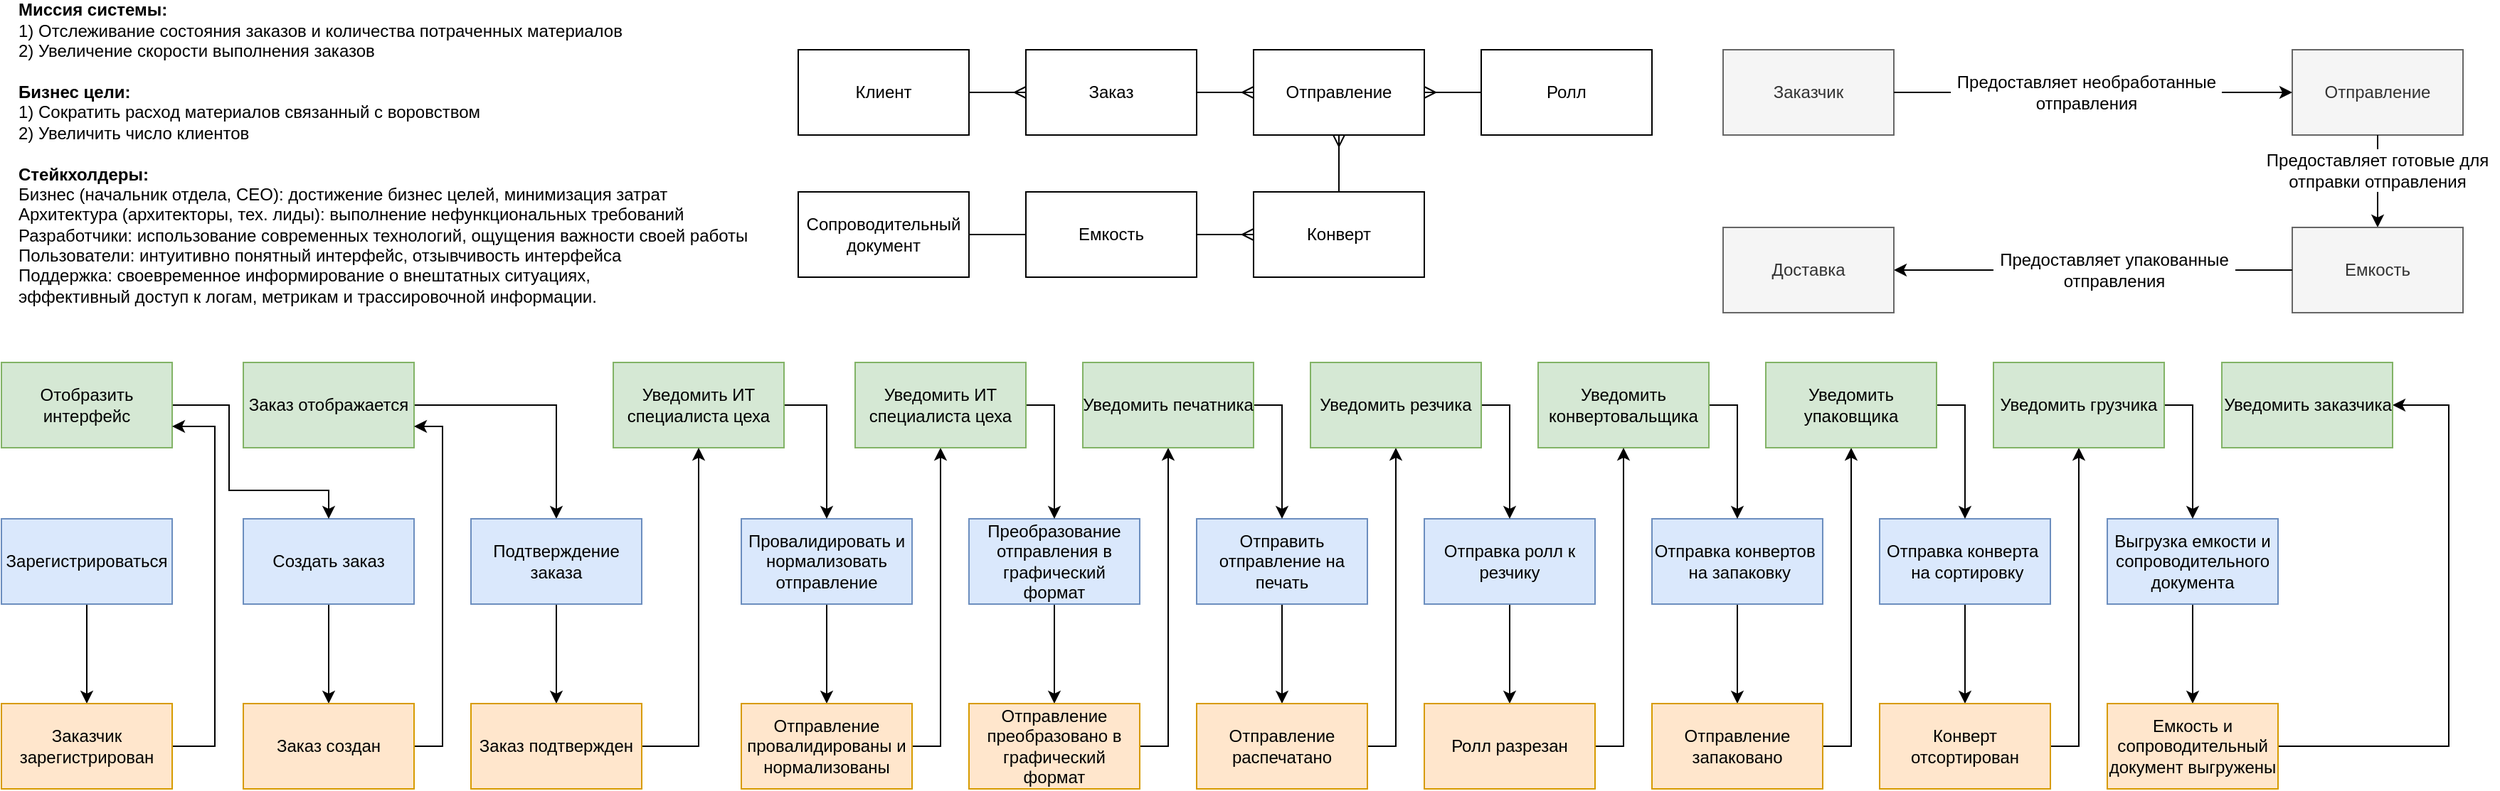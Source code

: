 <mxfile version="15.5.4" type="device"><diagram id="UcOiBBXk1XR4JVq9WfPW" name="Page-1"><mxGraphModel dx="3671" dy="1588" grid="1" gridSize="10" guides="1" tooltips="1" connect="1" arrows="1" fold="1" page="1" pageScale="1" pageWidth="827" pageHeight="1169" math="0" shadow="0"><root><mxCell id="0"/><mxCell id="1" parent="0"/><mxCell id="pBgeBqGHP2XufFArmC-j-1" value="Заказ" style="rounded=0;whiteSpace=wrap;html=1;" parent="1" vertex="1"><mxGeometry x="-90" y="55" width="120" height="60" as="geometry"/></mxCell><mxCell id="pBgeBqGHP2XufFArmC-j-2" value="Отправление" style="rounded=0;whiteSpace=wrap;html=1;" parent="1" vertex="1"><mxGeometry x="70" y="55" width="120" height="60" as="geometry"/></mxCell><mxCell id="pBgeBqGHP2XufFArmC-j-3" value="Ролл" style="rounded=0;whiteSpace=wrap;html=1;" parent="1" vertex="1"><mxGeometry x="230" y="55" width="120" height="60" as="geometry"/></mxCell><mxCell id="pBgeBqGHP2XufFArmC-j-4" value="Конверт" style="rounded=0;whiteSpace=wrap;html=1;" parent="1" vertex="1"><mxGeometry x="70" y="155" width="120" height="60" as="geometry"/></mxCell><mxCell id="pBgeBqGHP2XufFArmC-j-5" value="Емкость" style="rounded=0;whiteSpace=wrap;html=1;" parent="1" vertex="1"><mxGeometry x="-90" y="155" width="120" height="60" as="geometry"/></mxCell><mxCell id="pBgeBqGHP2XufFArmC-j-6" value="Клиент" style="rounded=0;whiteSpace=wrap;html=1;" parent="1" vertex="1"><mxGeometry x="-250" y="55" width="120" height="60" as="geometry"/></mxCell><mxCell id="k_KxafqlLKlbq0xB2qz0-25" style="edgeStyle=orthogonalEdgeStyle;rounded=0;orthogonalLoop=1;jettySize=auto;html=1;entryX=0.5;entryY=0;entryDx=0;entryDy=0;" parent="1" source="k_KxafqlLKlbq0xB2qz0-5" target="k_KxafqlLKlbq0xB2qz0-24" edge="1"><mxGeometry relative="1" as="geometry"/></mxCell><mxCell id="k_KxafqlLKlbq0xB2qz0-5" value="Зарегистрироваться" style="rounded=0;whiteSpace=wrap;html=1;fillColor=#dae8fc;strokeColor=#6c8ebf;" parent="1" vertex="1"><mxGeometry x="-810" y="385" width="120" height="60" as="geometry"/></mxCell><mxCell id="k_KxafqlLKlbq0xB2qz0-30" style="edgeStyle=orthogonalEdgeStyle;rounded=0;orthogonalLoop=1;jettySize=auto;html=1;entryX=0.5;entryY=0;entryDx=0;entryDy=0;" parent="1" source="k_KxafqlLKlbq0xB2qz0-6" target="k_KxafqlLKlbq0xB2qz0-29" edge="1"><mxGeometry relative="1" as="geometry"/></mxCell><mxCell id="k_KxafqlLKlbq0xB2qz0-6" value="Создать заказ" style="rounded=0;whiteSpace=wrap;html=1;fillColor=#dae8fc;strokeColor=#6c8ebf;" parent="1" vertex="1"><mxGeometry x="-640" y="385" width="120" height="60" as="geometry"/></mxCell><mxCell id="k_KxafqlLKlbq0xB2qz0-37" style="edgeStyle=orthogonalEdgeStyle;rounded=0;orthogonalLoop=1;jettySize=auto;html=1;entryX=0.5;entryY=0;entryDx=0;entryDy=0;" parent="1" source="k_KxafqlLKlbq0xB2qz0-8" target="k_KxafqlLKlbq0xB2qz0-36" edge="1"><mxGeometry relative="1" as="geometry"/></mxCell><mxCell id="k_KxafqlLKlbq0xB2qz0-8" value="Провалидировать и нормализовать отправление" style="rounded=0;whiteSpace=wrap;html=1;fillColor=#dae8fc;strokeColor=#6c8ebf;" parent="1" vertex="1"><mxGeometry x="-290" y="385" width="120" height="60" as="geometry"/></mxCell><mxCell id="k_KxafqlLKlbq0xB2qz0-43" style="edgeStyle=orthogonalEdgeStyle;rounded=0;orthogonalLoop=1;jettySize=auto;html=1;entryX=0.5;entryY=0;entryDx=0;entryDy=0;" parent="1" source="k_KxafqlLKlbq0xB2qz0-9" target="k_KxafqlLKlbq0xB2qz0-38" edge="1"><mxGeometry relative="1" as="geometry"/></mxCell><mxCell id="k_KxafqlLKlbq0xB2qz0-9" value="Преобразование отправления в графический формат" style="rounded=0;whiteSpace=wrap;html=1;fillColor=#dae8fc;strokeColor=#6c8ebf;" parent="1" vertex="1"><mxGeometry x="-130" y="385" width="120" height="60" as="geometry"/></mxCell><mxCell id="k_KxafqlLKlbq0xB2qz0-47" style="edgeStyle=orthogonalEdgeStyle;rounded=0;orthogonalLoop=1;jettySize=auto;html=1;entryX=0.5;entryY=0;entryDx=0;entryDy=0;" parent="1" source="k_KxafqlLKlbq0xB2qz0-10" target="k_KxafqlLKlbq0xB2qz0-39" edge="1"><mxGeometry relative="1" as="geometry"/></mxCell><mxCell id="k_KxafqlLKlbq0xB2qz0-10" value="Отправить отправление на печать" style="rounded=0;whiteSpace=wrap;html=1;fillColor=#dae8fc;strokeColor=#6c8ebf;" parent="1" vertex="1"><mxGeometry x="30" y="385" width="120" height="60" as="geometry"/></mxCell><mxCell id="k_KxafqlLKlbq0xB2qz0-57" style="edgeStyle=orthogonalEdgeStyle;rounded=0;orthogonalLoop=1;jettySize=auto;html=1;" parent="1" source="k_KxafqlLKlbq0xB2qz0-11" target="k_KxafqlLKlbq0xB2qz0-52" edge="1"><mxGeometry relative="1" as="geometry"/></mxCell><mxCell id="k_KxafqlLKlbq0xB2qz0-11" value="Отправка ролл к резчику" style="rounded=0;whiteSpace=wrap;html=1;fillColor=#dae8fc;strokeColor=#6c8ebf;" parent="1" vertex="1"><mxGeometry x="190" y="385" width="120" height="60" as="geometry"/></mxCell><mxCell id="k_KxafqlLKlbq0xB2qz0-56" style="edgeStyle=orthogonalEdgeStyle;rounded=0;orthogonalLoop=1;jettySize=auto;html=1;" parent="1" source="k_KxafqlLKlbq0xB2qz0-12" target="k_KxafqlLKlbq0xB2qz0-55" edge="1"><mxGeometry relative="1" as="geometry"/></mxCell><mxCell id="k_KxafqlLKlbq0xB2qz0-12" value="Отправка конвертов&amp;nbsp;&lt;br&gt;&amp;nbsp;на запаковку" style="rounded=0;whiteSpace=wrap;html=1;fillColor=#dae8fc;strokeColor=#6c8ebf;" parent="1" vertex="1"><mxGeometry x="350" y="385" width="120" height="60" as="geometry"/></mxCell><mxCell id="k_KxafqlLKlbq0xB2qz0-60" style="edgeStyle=orthogonalEdgeStyle;rounded=0;orthogonalLoop=1;jettySize=auto;html=1;" parent="1" source="k_KxafqlLKlbq0xB2qz0-13" target="k_KxafqlLKlbq0xB2qz0-58" edge="1"><mxGeometry relative="1" as="geometry"/></mxCell><mxCell id="k_KxafqlLKlbq0xB2qz0-13" value="Отправка конверта&amp;nbsp;&lt;br&gt;&amp;nbsp;на сортировку" style="rounded=0;whiteSpace=wrap;html=1;fillColor=#dae8fc;strokeColor=#6c8ebf;" parent="1" vertex="1"><mxGeometry x="510" y="385" width="120" height="60" as="geometry"/></mxCell><mxCell id="k_KxafqlLKlbq0xB2qz0-61" style="edgeStyle=orthogonalEdgeStyle;rounded=0;orthogonalLoop=1;jettySize=auto;html=1;" parent="1" source="k_KxafqlLKlbq0xB2qz0-15" target="k_KxafqlLKlbq0xB2qz0-59" edge="1"><mxGeometry relative="1" as="geometry"/></mxCell><mxCell id="k_KxafqlLKlbq0xB2qz0-15" value="Выгрузка емкости и сопроводительного документа" style="rounded=0;whiteSpace=wrap;html=1;fillColor=#dae8fc;strokeColor=#6c8ebf;" parent="1" vertex="1"><mxGeometry x="670" y="385" width="120" height="60" as="geometry"/></mxCell><mxCell id="k_KxafqlLKlbq0xB2qz0-22" style="edgeStyle=orthogonalEdgeStyle;rounded=0;orthogonalLoop=1;jettySize=auto;html=1;exitX=1;exitY=0.5;exitDx=0;exitDy=0;entryX=0.5;entryY=0;entryDx=0;entryDy=0;" parent="1" source="k_KxafqlLKlbq0xB2qz0-18" target="k_KxafqlLKlbq0xB2qz0-6" edge="1"><mxGeometry relative="1" as="geometry"><Array as="points"><mxPoint x="-650" y="305"/><mxPoint x="-650" y="365"/><mxPoint x="-580" y="365"/></Array></mxGeometry></mxCell><mxCell id="k_KxafqlLKlbq0xB2qz0-18" value="Отобразить интерфейс" style="rounded=0;whiteSpace=wrap;html=1;fillColor=#d5e8d4;strokeColor=#82b366;" parent="1" vertex="1"><mxGeometry x="-810" y="275" width="120" height="60" as="geometry"/></mxCell><mxCell id="k_KxafqlLKlbq0xB2qz0-27" style="edgeStyle=orthogonalEdgeStyle;rounded=0;orthogonalLoop=1;jettySize=auto;html=1;exitX=1;exitY=0.5;exitDx=0;exitDy=0;entryX=0.5;entryY=0;entryDx=0;entryDy=0;" parent="1" source="k_KxafqlLKlbq0xB2qz0-19" target="k_KxafqlLKlbq0xB2qz0-26" edge="1"><mxGeometry relative="1" as="geometry"/></mxCell><mxCell id="k_KxafqlLKlbq0xB2qz0-19" value="Заказ отображается" style="rounded=0;whiteSpace=wrap;html=1;fillColor=#d5e8d4;strokeColor=#82b366;" parent="1" vertex="1"><mxGeometry x="-640" y="275" width="120" height="60" as="geometry"/></mxCell><mxCell id="k_KxafqlLKlbq0xB2qz0-21" style="edgeStyle=orthogonalEdgeStyle;rounded=0;orthogonalLoop=1;jettySize=auto;html=1;exitX=1;exitY=0.5;exitDx=0;exitDy=0;" parent="1" source="k_KxafqlLKlbq0xB2qz0-20" target="k_KxafqlLKlbq0xB2qz0-8" edge="1"><mxGeometry relative="1" as="geometry"/></mxCell><mxCell id="k_KxafqlLKlbq0xB2qz0-20" value="Уведомить ИТ специалиста цеха" style="rounded=0;whiteSpace=wrap;html=1;fillColor=#d5e8d4;strokeColor=#82b366;" parent="1" vertex="1"><mxGeometry x="-380" y="275" width="120" height="60" as="geometry"/></mxCell><mxCell id="lzI_pA_bhxSldMiCvZtX-15" style="edgeStyle=orthogonalEdgeStyle;rounded=0;orthogonalLoop=1;jettySize=auto;html=1;exitX=1;exitY=0.5;exitDx=0;exitDy=0;entryX=1;entryY=0.75;entryDx=0;entryDy=0;" edge="1" parent="1" source="k_KxafqlLKlbq0xB2qz0-24" target="k_KxafqlLKlbq0xB2qz0-18"><mxGeometry relative="1" as="geometry"><Array as="points"><mxPoint x="-660" y="545"/><mxPoint x="-660" y="320"/></Array></mxGeometry></mxCell><mxCell id="k_KxafqlLKlbq0xB2qz0-24" value="Заказчик зарегистрирован" style="rounded=0;whiteSpace=wrap;html=1;fillColor=#ffe6cc;strokeColor=#d79b00;" parent="1" vertex="1"><mxGeometry x="-810" y="515" width="120" height="60" as="geometry"/></mxCell><mxCell id="k_KxafqlLKlbq0xB2qz0-33" style="edgeStyle=orthogonalEdgeStyle;rounded=0;orthogonalLoop=1;jettySize=auto;html=1;entryX=0.5;entryY=0;entryDx=0;entryDy=0;" parent="1" source="k_KxafqlLKlbq0xB2qz0-26" target="k_KxafqlLKlbq0xB2qz0-28" edge="1"><mxGeometry relative="1" as="geometry"/></mxCell><mxCell id="k_KxafqlLKlbq0xB2qz0-26" value="Подтверждение заказа" style="rounded=0;whiteSpace=wrap;html=1;fillColor=#dae8fc;strokeColor=#6c8ebf;" parent="1" vertex="1"><mxGeometry x="-480" y="385" width="120" height="60" as="geometry"/></mxCell><mxCell id="k_KxafqlLKlbq0xB2qz0-34" style="edgeStyle=orthogonalEdgeStyle;rounded=0;orthogonalLoop=1;jettySize=auto;html=1;entryX=0.5;entryY=1;entryDx=0;entryDy=0;" parent="1" source="k_KxafqlLKlbq0xB2qz0-28" target="k_KxafqlLKlbq0xB2qz0-20" edge="1"><mxGeometry relative="1" as="geometry"><Array as="points"><mxPoint x="-320" y="545"/></Array></mxGeometry></mxCell><mxCell id="k_KxafqlLKlbq0xB2qz0-28" value="Заказ подтвержден" style="rounded=0;whiteSpace=wrap;html=1;fillColor=#ffe6cc;strokeColor=#d79b00;" parent="1" vertex="1"><mxGeometry x="-480" y="515" width="120" height="60" as="geometry"/></mxCell><mxCell id="k_KxafqlLKlbq0xB2qz0-32" style="edgeStyle=orthogonalEdgeStyle;rounded=0;orthogonalLoop=1;jettySize=auto;html=1;entryX=1;entryY=0.75;entryDx=0;entryDy=0;" parent="1" source="k_KxafqlLKlbq0xB2qz0-29" target="k_KxafqlLKlbq0xB2qz0-19" edge="1"><mxGeometry relative="1" as="geometry"><Array as="points"><mxPoint x="-500" y="545"/><mxPoint x="-500" y="320"/></Array></mxGeometry></mxCell><mxCell id="k_KxafqlLKlbq0xB2qz0-29" value="Заказ создан" style="rounded=0;whiteSpace=wrap;html=1;fillColor=#ffe6cc;strokeColor=#d79b00;" parent="1" vertex="1"><mxGeometry x="-640" y="515" width="120" height="60" as="geometry"/></mxCell><mxCell id="k_KxafqlLKlbq0xB2qz0-41" style="edgeStyle=orthogonalEdgeStyle;rounded=0;orthogonalLoop=1;jettySize=auto;html=1;entryX=0.5;entryY=1;entryDx=0;entryDy=0;" parent="1" source="k_KxafqlLKlbq0xB2qz0-36" target="k_KxafqlLKlbq0xB2qz0-40" edge="1"><mxGeometry relative="1" as="geometry"><Array as="points"><mxPoint x="-150" y="545"/></Array></mxGeometry></mxCell><mxCell id="k_KxafqlLKlbq0xB2qz0-36" value="Отправление провалидированы и нормализованы" style="rounded=0;whiteSpace=wrap;html=1;fillColor=#ffe6cc;strokeColor=#d79b00;" parent="1" vertex="1"><mxGeometry x="-290" y="515" width="120" height="60" as="geometry"/></mxCell><mxCell id="k_KxafqlLKlbq0xB2qz0-45" style="edgeStyle=orthogonalEdgeStyle;rounded=0;orthogonalLoop=1;jettySize=auto;html=1;exitX=1;exitY=0.5;exitDx=0;exitDy=0;entryX=0.5;entryY=1;entryDx=0;entryDy=0;" parent="1" source="k_KxafqlLKlbq0xB2qz0-38" target="k_KxafqlLKlbq0xB2qz0-44" edge="1"><mxGeometry relative="1" as="geometry"/></mxCell><mxCell id="k_KxafqlLKlbq0xB2qz0-38" value="Отправление преобразовано в графический формат" style="rounded=0;whiteSpace=wrap;html=1;fillColor=#ffe6cc;strokeColor=#d79b00;" parent="1" vertex="1"><mxGeometry x="-130" y="515" width="120" height="60" as="geometry"/></mxCell><mxCell id="k_KxafqlLKlbq0xB2qz0-50" style="edgeStyle=orthogonalEdgeStyle;rounded=0;orthogonalLoop=1;jettySize=auto;html=1;exitX=1;exitY=0.5;exitDx=0;exitDy=0;entryX=0.5;entryY=1;entryDx=0;entryDy=0;" parent="1" source="k_KxafqlLKlbq0xB2qz0-39" target="k_KxafqlLKlbq0xB2qz0-48" edge="1"><mxGeometry relative="1" as="geometry"/></mxCell><mxCell id="k_KxafqlLKlbq0xB2qz0-39" value="Отправление распечатано" style="rounded=0;whiteSpace=wrap;html=1;fillColor=#ffe6cc;strokeColor=#d79b00;" parent="1" vertex="1"><mxGeometry x="30" y="515" width="120" height="60" as="geometry"/></mxCell><mxCell id="k_KxafqlLKlbq0xB2qz0-42" style="edgeStyle=orthogonalEdgeStyle;rounded=0;orthogonalLoop=1;jettySize=auto;html=1;exitX=1;exitY=0.5;exitDx=0;exitDy=0;entryX=0.5;entryY=0;entryDx=0;entryDy=0;" parent="1" source="k_KxafqlLKlbq0xB2qz0-40" target="k_KxafqlLKlbq0xB2qz0-9" edge="1"><mxGeometry relative="1" as="geometry"/></mxCell><mxCell id="k_KxafqlLKlbq0xB2qz0-40" value="Уведомить ИТ специалиста цеха" style="rounded=0;whiteSpace=wrap;html=1;fillColor=#d5e8d4;strokeColor=#82b366;" parent="1" vertex="1"><mxGeometry x="-210" y="275" width="120" height="60" as="geometry"/></mxCell><mxCell id="k_KxafqlLKlbq0xB2qz0-46" style="edgeStyle=orthogonalEdgeStyle;rounded=0;orthogonalLoop=1;jettySize=auto;html=1;exitX=1;exitY=0.5;exitDx=0;exitDy=0;entryX=0.5;entryY=0;entryDx=0;entryDy=0;" parent="1" source="k_KxafqlLKlbq0xB2qz0-44" target="k_KxafqlLKlbq0xB2qz0-10" edge="1"><mxGeometry relative="1" as="geometry"/></mxCell><mxCell id="k_KxafqlLKlbq0xB2qz0-44" value="Уведомить&amp;nbsp;печатника" style="rounded=0;whiteSpace=wrap;html=1;fillColor=#d5e8d4;strokeColor=#82b366;" parent="1" vertex="1"><mxGeometry x="-50" y="275" width="120" height="60" as="geometry"/></mxCell><mxCell id="k_KxafqlLKlbq0xB2qz0-51" style="edgeStyle=orthogonalEdgeStyle;rounded=0;orthogonalLoop=1;jettySize=auto;html=1;exitX=1;exitY=0.5;exitDx=0;exitDy=0;entryX=0.5;entryY=0;entryDx=0;entryDy=0;" parent="1" source="k_KxafqlLKlbq0xB2qz0-48" target="k_KxafqlLKlbq0xB2qz0-11" edge="1"><mxGeometry relative="1" as="geometry"/></mxCell><mxCell id="k_KxafqlLKlbq0xB2qz0-48" value="Уведомить&amp;nbsp;резчика" style="rounded=0;whiteSpace=wrap;html=1;fillColor=#d5e8d4;strokeColor=#82b366;" parent="1" vertex="1"><mxGeometry x="110" y="275" width="120" height="60" as="geometry"/></mxCell><mxCell id="k_KxafqlLKlbq0xB2qz0-54" style="edgeStyle=orthogonalEdgeStyle;rounded=0;orthogonalLoop=1;jettySize=auto;html=1;" parent="1" source="k_KxafqlLKlbq0xB2qz0-49" target="k_KxafqlLKlbq0xB2qz0-12" edge="1"><mxGeometry relative="1" as="geometry"><Array as="points"><mxPoint x="410" y="305"/></Array></mxGeometry></mxCell><mxCell id="k_KxafqlLKlbq0xB2qz0-49" value="Уведомить конвертовальщика" style="rounded=0;whiteSpace=wrap;html=1;fillColor=#d5e8d4;strokeColor=#82b366;" parent="1" vertex="1"><mxGeometry x="270" y="275" width="120" height="60" as="geometry"/></mxCell><mxCell id="k_KxafqlLKlbq0xB2qz0-53" style="edgeStyle=orthogonalEdgeStyle;rounded=0;orthogonalLoop=1;jettySize=auto;html=1;entryX=0.5;entryY=1;entryDx=0;entryDy=0;" parent="1" source="k_KxafqlLKlbq0xB2qz0-52" target="k_KxafqlLKlbq0xB2qz0-49" edge="1"><mxGeometry relative="1" as="geometry"><Array as="points"><mxPoint x="330" y="545"/></Array></mxGeometry></mxCell><mxCell id="k_KxafqlLKlbq0xB2qz0-52" value="Ролл разрезан" style="rounded=0;whiteSpace=wrap;html=1;fillColor=#ffe6cc;strokeColor=#d79b00;" parent="1" vertex="1"><mxGeometry x="190" y="515" width="120" height="60" as="geometry"/></mxCell><mxCell id="k_KxafqlLKlbq0xB2qz0-66" style="edgeStyle=orthogonalEdgeStyle;rounded=0;orthogonalLoop=1;jettySize=auto;html=1;entryX=0.5;entryY=1;entryDx=0;entryDy=0;" parent="1" source="k_KxafqlLKlbq0xB2qz0-55" target="k_KxafqlLKlbq0xB2qz0-62" edge="1"><mxGeometry relative="1" as="geometry"><Array as="points"><mxPoint x="490" y="545"/></Array></mxGeometry></mxCell><mxCell id="k_KxafqlLKlbq0xB2qz0-55" value="Отправление запаковано" style="rounded=0;whiteSpace=wrap;html=1;fillColor=#ffe6cc;strokeColor=#d79b00;" parent="1" vertex="1"><mxGeometry x="350" y="515" width="120" height="60" as="geometry"/></mxCell><mxCell id="k_KxafqlLKlbq0xB2qz0-69" style="edgeStyle=orthogonalEdgeStyle;rounded=0;orthogonalLoop=1;jettySize=auto;html=1;entryX=0.5;entryY=1;entryDx=0;entryDy=0;" parent="1" source="k_KxafqlLKlbq0xB2qz0-58" target="k_KxafqlLKlbq0xB2qz0-63" edge="1"><mxGeometry relative="1" as="geometry"><Array as="points"><mxPoint x="650" y="545"/></Array></mxGeometry></mxCell><mxCell id="k_KxafqlLKlbq0xB2qz0-58" value="Конверт отсортирован" style="rounded=0;whiteSpace=wrap;html=1;fillColor=#ffe6cc;strokeColor=#d79b00;" parent="1" vertex="1"><mxGeometry x="510" y="515" width="120" height="60" as="geometry"/></mxCell><mxCell id="k_KxafqlLKlbq0xB2qz0-65" style="edgeStyle=orthogonalEdgeStyle;rounded=0;orthogonalLoop=1;jettySize=auto;html=1;entryX=1;entryY=0.5;entryDx=0;entryDy=0;" parent="1" source="k_KxafqlLKlbq0xB2qz0-59" target="k_KxafqlLKlbq0xB2qz0-64" edge="1"><mxGeometry relative="1" as="geometry"><Array as="points"><mxPoint x="910" y="545"/><mxPoint x="910" y="305"/></Array></mxGeometry></mxCell><mxCell id="k_KxafqlLKlbq0xB2qz0-59" value="Емкость и сопроводительный документ выгружены" style="rounded=0;whiteSpace=wrap;html=1;fillColor=#ffe6cc;strokeColor=#d79b00;" parent="1" vertex="1"><mxGeometry x="670" y="515" width="120" height="60" as="geometry"/></mxCell><mxCell id="k_KxafqlLKlbq0xB2qz0-67" style="edgeStyle=orthogonalEdgeStyle;rounded=0;orthogonalLoop=1;jettySize=auto;html=1;entryX=0.5;entryY=0;entryDx=0;entryDy=0;" parent="1" source="k_KxafqlLKlbq0xB2qz0-62" target="k_KxafqlLKlbq0xB2qz0-13" edge="1"><mxGeometry relative="1" as="geometry"><Array as="points"><mxPoint x="570" y="305"/></Array></mxGeometry></mxCell><mxCell id="k_KxafqlLKlbq0xB2qz0-62" value="Уведомить упаковщика" style="rounded=0;whiteSpace=wrap;html=1;fillColor=#d5e8d4;strokeColor=#82b366;" parent="1" vertex="1"><mxGeometry x="430" y="275" width="120" height="60" as="geometry"/></mxCell><mxCell id="k_KxafqlLKlbq0xB2qz0-68" style="edgeStyle=orthogonalEdgeStyle;rounded=0;orthogonalLoop=1;jettySize=auto;html=1;entryX=0.5;entryY=0;entryDx=0;entryDy=0;" parent="1" source="k_KxafqlLKlbq0xB2qz0-63" target="k_KxafqlLKlbq0xB2qz0-15" edge="1"><mxGeometry relative="1" as="geometry"><Array as="points"><mxPoint x="730" y="305"/></Array></mxGeometry></mxCell><mxCell id="k_KxafqlLKlbq0xB2qz0-63" value="Уведомить грузчика" style="rounded=0;whiteSpace=wrap;html=1;fillColor=#d5e8d4;strokeColor=#82b366;" parent="1" vertex="1"><mxGeometry x="590" y="275" width="120" height="60" as="geometry"/></mxCell><mxCell id="k_KxafqlLKlbq0xB2qz0-64" value="Уведомить заказчика" style="rounded=0;whiteSpace=wrap;html=1;fillColor=#d5e8d4;strokeColor=#82b366;" parent="1" vertex="1"><mxGeometry x="750.5" y="275" width="120" height="60" as="geometry"/></mxCell><mxCell id="lzI_pA_bhxSldMiCvZtX-5" value="&lt;b&gt;Миссия системы:&lt;/b&gt;&lt;br&gt;1) Отслеживание состояния заказов и количества потраченных материалов&lt;br&gt;2) Увеличение скорости выполнения заказов&lt;br&gt;&lt;br&gt;&lt;b&gt;Бизнес цели:&lt;br&gt;&lt;/b&gt;1) Сократить расход материалов связанный с воровством&lt;br&gt;2) Увеличить число клиентов&lt;br&gt;&lt;br&gt;&lt;b&gt;Стейкхолдеры:&lt;br&gt;&lt;/b&gt;Бизнес (начальник отдела, СЕО): достижение бизнес целей, минимизация затрат&lt;br&gt;Архитектура (архитекторы, тех. лиды):&amp;nbsp;выполнение нефункциональных требований&lt;br&gt;Разработчики: использование современных технологий, ощущения важности своей работы&lt;br&gt;Пользователи: интуитивно понятный интерфейс, отзывчивость интерфейса&lt;br&gt;Поддержка: своевременное информирование о внештатных ситуациях, &lt;br&gt;эффективный доступ к логам, метрикам и трассировочной информации.&lt;br&gt;&lt;br&gt;" style="text;html=1;align=left;verticalAlign=middle;resizable=0;points=[];autosize=1;strokeColor=none;fillColor=none;" vertex="1" parent="1"><mxGeometry x="-800" y="20" width="530" height="230" as="geometry"/></mxCell><mxCell id="lzI_pA_bhxSldMiCvZtX-6" value="" style="edgeStyle=entityRelationEdgeStyle;fontSize=12;html=1;endArrow=ERmany;rounded=0;exitX=1;exitY=0.5;exitDx=0;exitDy=0;" edge="1" parent="1" source="pBgeBqGHP2XufFArmC-j-6" target="pBgeBqGHP2XufFArmC-j-1"><mxGeometry width="100" height="100" relative="1" as="geometry"><mxPoint x="170" y="365" as="sourcePoint"/><mxPoint x="270" y="265" as="targetPoint"/></mxGeometry></mxCell><mxCell id="lzI_pA_bhxSldMiCvZtX-8" value="" style="fontSize=12;html=1;endArrow=ERmany;rounded=0;exitX=1;exitY=0.5;exitDx=0;exitDy=0;entryX=0;entryY=0.5;entryDx=0;entryDy=0;" edge="1" parent="1" source="pBgeBqGHP2XufFArmC-j-1" target="pBgeBqGHP2XufFArmC-j-2"><mxGeometry width="100" height="100" relative="1" as="geometry"><mxPoint x="170" y="365" as="sourcePoint"/><mxPoint x="270" y="265" as="targetPoint"/></mxGeometry></mxCell><mxCell id="lzI_pA_bhxSldMiCvZtX-9" value="" style="fontSize=12;html=1;endArrow=ERmany;rounded=0;exitX=0;exitY=0.5;exitDx=0;exitDy=0;" edge="1" parent="1" source="pBgeBqGHP2XufFArmC-j-3" target="pBgeBqGHP2XufFArmC-j-2"><mxGeometry width="100" height="100" relative="1" as="geometry"><mxPoint x="170" y="255" as="sourcePoint"/><mxPoint x="270" y="155" as="targetPoint"/></mxGeometry></mxCell><mxCell id="lzI_pA_bhxSldMiCvZtX-10" value="" style="fontSize=12;html=1;endArrow=ERmany;rounded=0;exitX=1;exitY=0.5;exitDx=0;exitDy=0;entryX=0;entryY=0.5;entryDx=0;entryDy=0;" edge="1" parent="1" source="pBgeBqGHP2XufFArmC-j-5" target="pBgeBqGHP2XufFArmC-j-4"><mxGeometry width="100" height="100" relative="1" as="geometry"><mxPoint x="-50" y="125" as="sourcePoint"/><mxPoint x="50" y="25" as="targetPoint"/></mxGeometry></mxCell><mxCell id="lzI_pA_bhxSldMiCvZtX-11" value="" style="fontSize=12;html=1;endArrow=ERmany;rounded=0;entryX=0.5;entryY=1;entryDx=0;entryDy=0;exitX=0.5;exitY=0;exitDx=0;exitDy=0;" edge="1" parent="1" source="pBgeBqGHP2XufFArmC-j-4" target="pBgeBqGHP2XufFArmC-j-2"><mxGeometry width="100" height="100" relative="1" as="geometry"><mxPoint x="170" y="355" as="sourcePoint"/><mxPoint x="270" y="255" as="targetPoint"/></mxGeometry></mxCell><mxCell id="lzI_pA_bhxSldMiCvZtX-12" value="Сопроводительный документ" style="rounded=0;whiteSpace=wrap;html=1;align=center;" vertex="1" parent="1"><mxGeometry x="-250" y="155" width="120" height="60" as="geometry"/></mxCell><mxCell id="lzI_pA_bhxSldMiCvZtX-14" value="" style="endArrow=none;html=1;rounded=0;exitX=1;exitY=0.5;exitDx=0;exitDy=0;entryX=0;entryY=0.5;entryDx=0;entryDy=0;" edge="1" parent="1" source="lzI_pA_bhxSldMiCvZtX-12" target="pBgeBqGHP2XufFArmC-j-5"><mxGeometry width="50" height="50" relative="1" as="geometry"><mxPoint x="220" y="325" as="sourcePoint"/><mxPoint x="270" y="275" as="targetPoint"/></mxGeometry></mxCell><mxCell id="lzI_pA_bhxSldMiCvZtX-16" value="Заказчик" style="rounded=0;whiteSpace=wrap;html=1;align=center;fillColor=#f5f5f5;fontColor=#333333;strokeColor=#666666;" vertex="1" parent="1"><mxGeometry x="400" y="55" width="120" height="60" as="geometry"/></mxCell><mxCell id="lzI_pA_bhxSldMiCvZtX-20" style="edgeStyle=orthogonalEdgeStyle;rounded=0;orthogonalLoop=1;jettySize=auto;html=1;entryX=0.5;entryY=0;entryDx=0;entryDy=0;startArrow=none;" edge="1" parent="1" source="lzI_pA_bhxSldMiCvZtX-25" target="lzI_pA_bhxSldMiCvZtX-18"><mxGeometry relative="1" as="geometry"/></mxCell><mxCell id="lzI_pA_bhxSldMiCvZtX-17" value="Отправление" style="rounded=0;whiteSpace=wrap;html=1;fillColor=#f5f5f5;fontColor=#333333;strokeColor=#666666;" vertex="1" parent="1"><mxGeometry x="800" y="55" width="120" height="60" as="geometry"/></mxCell><mxCell id="lzI_pA_bhxSldMiCvZtX-22" style="edgeStyle=orthogonalEdgeStyle;rounded=0;orthogonalLoop=1;jettySize=auto;html=1;entryX=1;entryY=0.5;entryDx=0;entryDy=0;startArrow=none;" edge="1" parent="1" source="lzI_pA_bhxSldMiCvZtX-23" target="lzI_pA_bhxSldMiCvZtX-21"><mxGeometry relative="1" as="geometry"/></mxCell><mxCell id="lzI_pA_bhxSldMiCvZtX-18" value="Емкость" style="rounded=0;whiteSpace=wrap;html=1;fillColor=#f5f5f5;fontColor=#333333;strokeColor=#666666;" vertex="1" parent="1"><mxGeometry x="800" y="180" width="120" height="60" as="geometry"/></mxCell><mxCell id="lzI_pA_bhxSldMiCvZtX-21" value="Доставка" style="rounded=0;whiteSpace=wrap;html=1;align=center;fillColor=#f5f5f5;fontColor=#333333;strokeColor=#666666;" vertex="1" parent="1"><mxGeometry x="400" y="180" width="120" height="60" as="geometry"/></mxCell><mxCell id="lzI_pA_bhxSldMiCvZtX-23" value="Предоставляет упакованные отправления" style="text;html=1;strokeColor=none;fillColor=none;align=center;verticalAlign=middle;whiteSpace=wrap;rounded=0;" vertex="1" parent="1"><mxGeometry x="590" y="195" width="170" height="30" as="geometry"/></mxCell><mxCell id="lzI_pA_bhxSldMiCvZtX-24" value="" style="edgeStyle=orthogonalEdgeStyle;rounded=0;orthogonalLoop=1;jettySize=auto;html=1;entryX=1;entryY=0.5;entryDx=0;entryDy=0;endArrow=none;" edge="1" parent="1" source="lzI_pA_bhxSldMiCvZtX-18" target="lzI_pA_bhxSldMiCvZtX-23"><mxGeometry relative="1" as="geometry"><mxPoint x="800" y="210" as="sourcePoint"/><mxPoint x="520" y="210" as="targetPoint"/></mxGeometry></mxCell><mxCell id="lzI_pA_bhxSldMiCvZtX-25" value="Предоставляет готовые для отправки отправления" style="text;html=1;strokeColor=none;fillColor=none;align=center;verticalAlign=middle;whiteSpace=wrap;rounded=0;" vertex="1" parent="1"><mxGeometry x="775" y="125" width="170" height="30" as="geometry"/></mxCell><mxCell id="lzI_pA_bhxSldMiCvZtX-27" value="" style="endArrow=none;html=1;rounded=0;entryX=0.5;entryY=1;entryDx=0;entryDy=0;exitX=0.5;exitY=0;exitDx=0;exitDy=0;" edge="1" parent="1" source="lzI_pA_bhxSldMiCvZtX-25" target="lzI_pA_bhxSldMiCvZtX-17"><mxGeometry width="50" height="50" relative="1" as="geometry"><mxPoint x="610" y="150" as="sourcePoint"/><mxPoint x="660" y="100" as="targetPoint"/></mxGeometry></mxCell><mxCell id="lzI_pA_bhxSldMiCvZtX-32" style="edgeStyle=orthogonalEdgeStyle;rounded=0;orthogonalLoop=1;jettySize=auto;html=1;entryX=0;entryY=0.5;entryDx=0;entryDy=0;" edge="1" parent="1" source="lzI_pA_bhxSldMiCvZtX-28" target="lzI_pA_bhxSldMiCvZtX-17"><mxGeometry relative="1" as="geometry"/></mxCell><mxCell id="lzI_pA_bhxSldMiCvZtX-28" value="Предоставляет необработанные отправления" style="text;html=1;strokeColor=none;fillColor=none;align=center;verticalAlign=middle;whiteSpace=wrap;rounded=0;" vertex="1" parent="1"><mxGeometry x="560" y="70" width="190.5" height="30" as="geometry"/></mxCell><mxCell id="lzI_pA_bhxSldMiCvZtX-31" value="" style="endArrow=none;html=1;rounded=0;exitX=1;exitY=0.5;exitDx=0;exitDy=0;entryX=0;entryY=0.5;entryDx=0;entryDy=0;" edge="1" parent="1" source="lzI_pA_bhxSldMiCvZtX-16" target="lzI_pA_bhxSldMiCvZtX-28"><mxGeometry width="50" height="50" relative="1" as="geometry"><mxPoint x="610" y="140" as="sourcePoint"/><mxPoint x="660" y="90" as="targetPoint"/></mxGeometry></mxCell></root></mxGraphModel></diagram></mxfile>